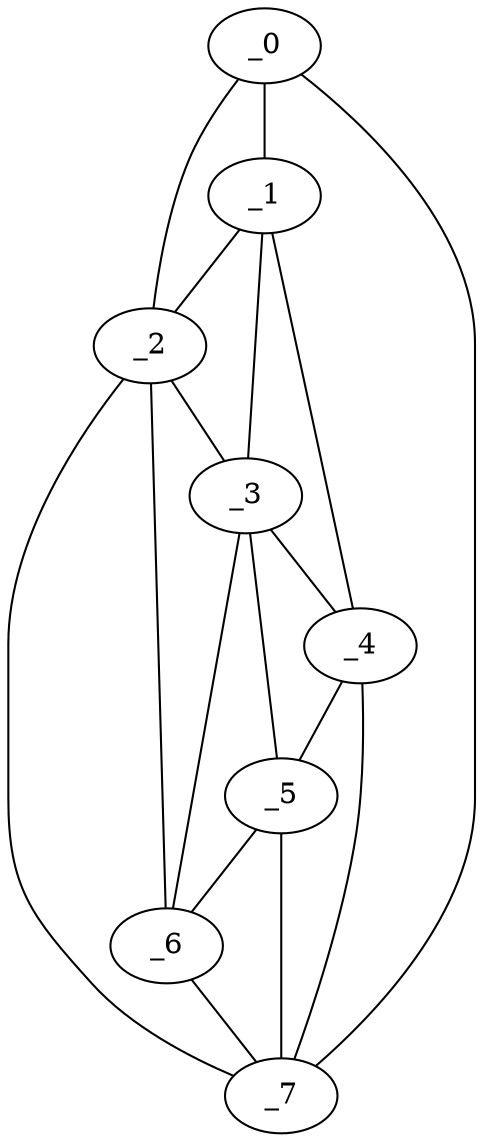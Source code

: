 graph "obj75__10.gxl" {
	_0	 [x=82,
		y=15];
	_1	 [x=83,
		y=35];
	_0 -- _1	 [valence=1];
	_2	 [x=94,
		y=33];
	_0 -- _2	 [valence=1];
	_7	 [x=122,
		y=60];
	_0 -- _7	 [valence=1];
	_1 -- _2	 [valence=2];
	_3	 [x=101,
		y=67];
	_1 -- _3	 [valence=2];
	_4	 [x=103,
		y=77];
	_1 -- _4	 [valence=1];
	_2 -- _3	 [valence=2];
	_6	 [x=113,
		y=59];
	_2 -- _6	 [valence=2];
	_2 -- _7	 [valence=2];
	_3 -- _4	 [valence=2];
	_5	 [x=105,
		y=66];
	_3 -- _5	 [valence=1];
	_3 -- _6	 [valence=2];
	_4 -- _5	 [valence=2];
	_4 -- _7	 [valence=1];
	_5 -- _6	 [valence=2];
	_5 -- _7	 [valence=1];
	_6 -- _7	 [valence=2];
}
